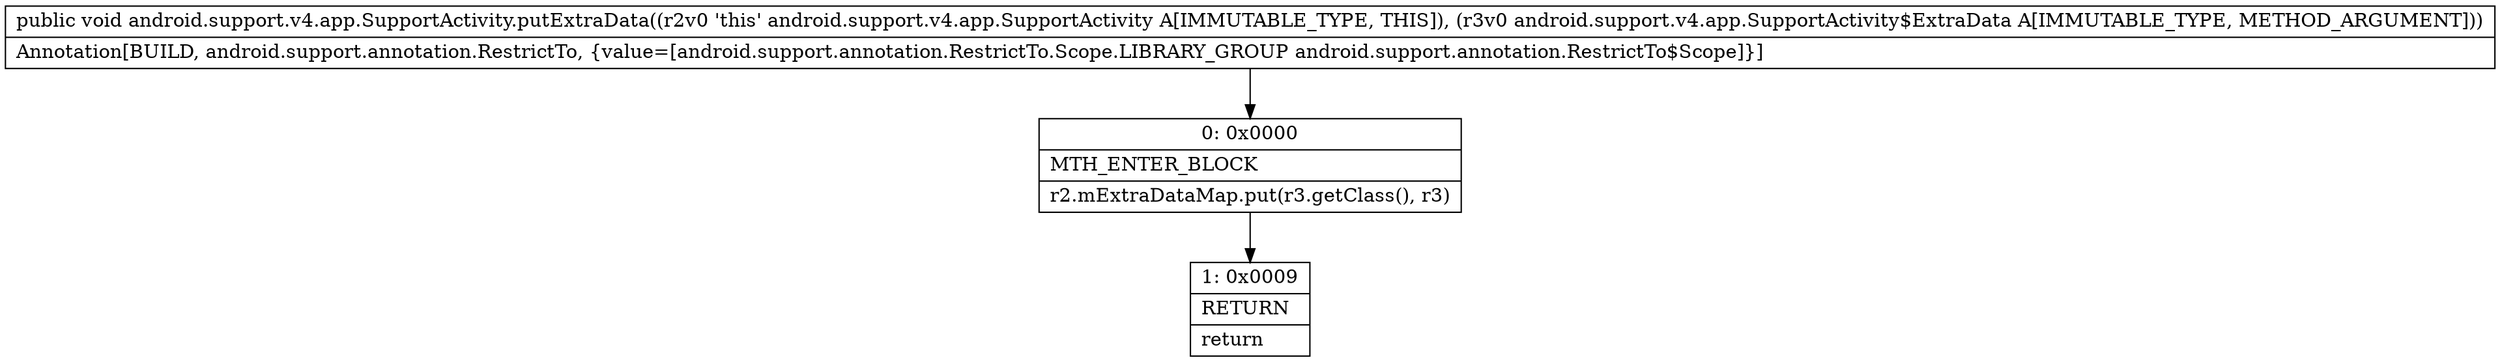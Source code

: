 digraph "CFG forandroid.support.v4.app.SupportActivity.putExtraData(Landroid\/support\/v4\/app\/SupportActivity$ExtraData;)V" {
Node_0 [shape=record,label="{0\:\ 0x0000|MTH_ENTER_BLOCK\l|r2.mExtraDataMap.put(r3.getClass(), r3)\l}"];
Node_1 [shape=record,label="{1\:\ 0x0009|RETURN\l|return\l}"];
MethodNode[shape=record,label="{public void android.support.v4.app.SupportActivity.putExtraData((r2v0 'this' android.support.v4.app.SupportActivity A[IMMUTABLE_TYPE, THIS]), (r3v0 android.support.v4.app.SupportActivity$ExtraData A[IMMUTABLE_TYPE, METHOD_ARGUMENT]))  | Annotation[BUILD, android.support.annotation.RestrictTo, \{value=[android.support.annotation.RestrictTo.Scope.LIBRARY_GROUP android.support.annotation.RestrictTo$Scope]\}]\l}"];
MethodNode -> Node_0;
Node_0 -> Node_1;
}

